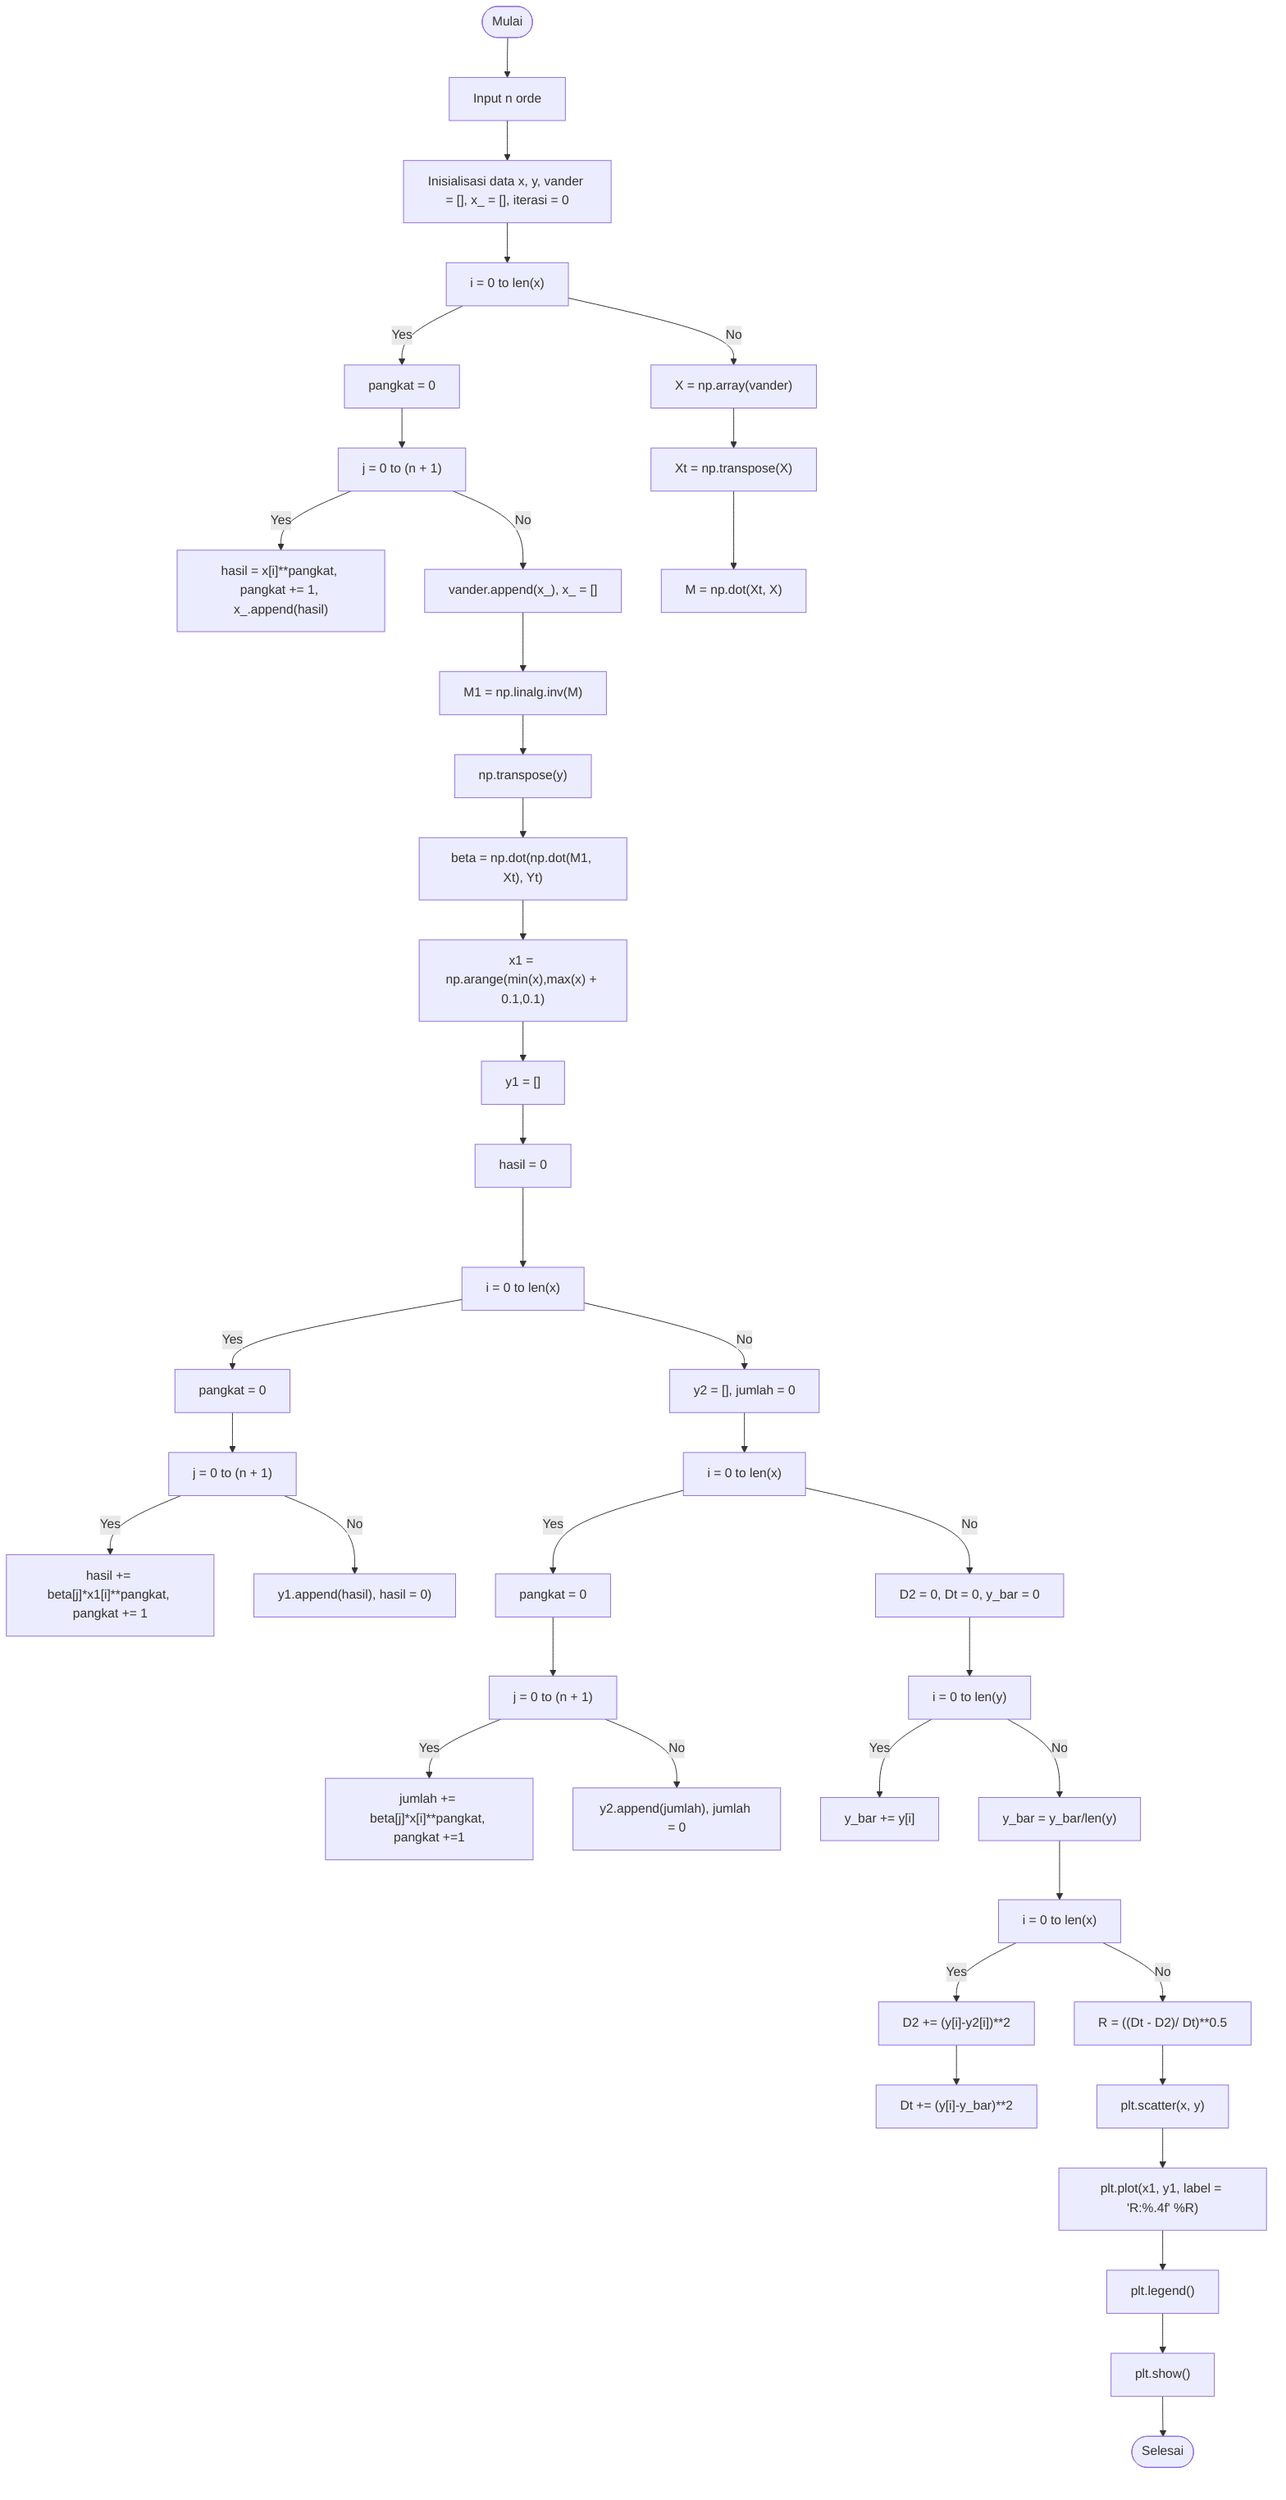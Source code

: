 graph TD
  A([Mulai]) --> B["Input n orde"]
  B --> C["Inisialisasi data x, y, vander = [], x_ = [], iterasi = 0"]
  C --> D["i = 0 to len(x)"]
  D -- No --> E["X = np.array(vander)"]
  D -- Yes --> Z["pangkat = 0"]
  Z --> AA["j = 0 to (n + 1)"]
  AA -- Yes --> AB["hasil = x[i]**pangkat, pangkat += 1, x_.append(hasil)"]
  AA --No --> AC["vander.append(x_), x_ = []"]
  E --> F[" Xt = np.transpose(X)"]
  F --> AAD["M = np.dot(Xt, X)"]
  AC --> AD["M1 = np.linalg.inv(M)"]
  AD --> AE["np.transpose(y)"]
  AE --> AF["beta = np.dot(np.dot(M1, Xt), Yt)"]
  AF --> AG["x1 = np.arange(min(x),max(x) + 0.1,0.1)"]
  AG --> AH["y1 = []"]
  AH --> AI["hasil = 0"]
  AI ---> AJ["i = 0 to len(x)"]
  AJ -- Yes --> G["pangkat = 0"]
  G --> H["j = 0 to (n + 1)"]
  H -- Yes --> J["hasil += beta[j]*x1[i]**pangkat, pangkat += 1"]
  H -- No --> I["y1.append(hasil), hasil = 0)"]
  AJ -- No --> AK["y2 = [], jumlah = 0"]
  AK --> AL["i = 0 to len(x)"]
  AL -- Yes --> AM["pangkat = 0"]
  AM --> AN["j = 0 to (n + 1)"]
  AN -- Yes --> AO["jumlah += beta[j]*x[i]**pangkat, pangkat +=1"]
  AN -- No --> AP["y2.append(jumlah), jumlah = 0"]
  AL -- No --> AQ["D2 = 0, Dt = 0, y_bar = 0"]
  AQ --> AS["i = 0 to len(y)"]
  AS -- Yes --> AT["y_bar += y[i]"]
  AS -- No --> AU["y_bar = y_bar/len(y)"]
  AU --> AV["i = 0 to len(x)"]
  AV -- Yes --> AW["D2 += (y[i]-y2[i])**2"]
  AW --> AX["Dt += (y[i]-y_bar)**2"]
  AV -- No --> AY["R = ((Dt - D2)/ Dt)**0.5"]
  AY --> AZ["plt.scatter(x, y)"]
  AZ --> AAA["plt.plot(x1, y1, label = 'R:%.4f' %R)"]
  AAA --> AAB["plt.legend()"]
  AAB --> AAC["plt.show()"]


  
  
  AAC --> O([Selesai])